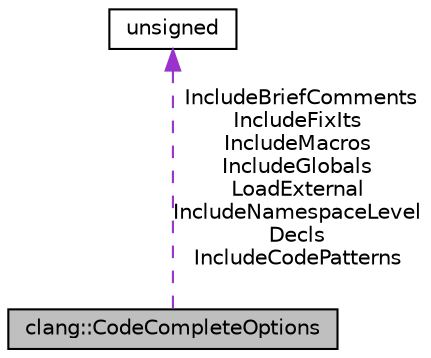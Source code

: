 digraph "clang::CodeCompleteOptions"
{
 // LATEX_PDF_SIZE
  bgcolor="transparent";
  edge [fontname="Helvetica",fontsize="10",labelfontname="Helvetica",labelfontsize="10"];
  node [fontname="Helvetica",fontsize="10",shape=record];
  Node1 [label="clang::CodeCompleteOptions",height=0.2,width=0.4,color="black", fillcolor="grey75", style="filled", fontcolor="black",tooltip="Options controlling the behavior of code completion."];
  Node2 -> Node1 [dir="back",color="darkorchid3",fontsize="10",style="dashed",label=" IncludeBriefComments\nIncludeFixIts\nIncludeMacros\nIncludeGlobals\nLoadExternal\nIncludeNamespaceLevel\lDecls\nIncludeCodePatterns" ,fontname="Helvetica"];
  Node2 [label="unsigned",height=0.2,width=0.4,color="black",URL="$classunsigned.html",tooltip=" "];
}
